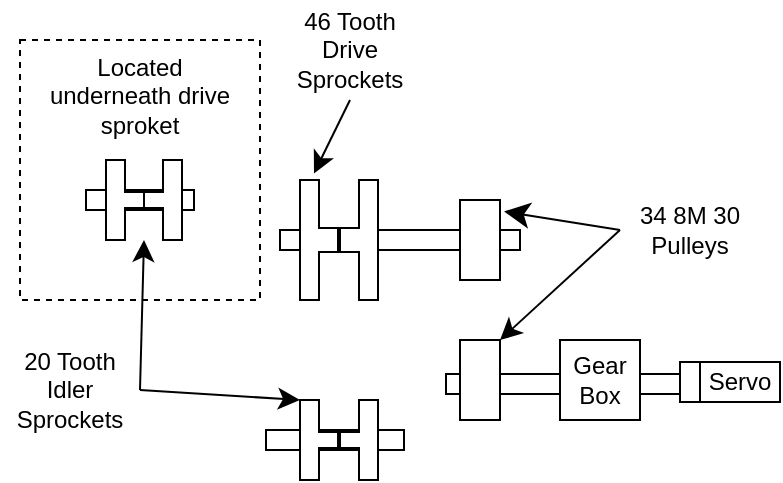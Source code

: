 <mxfile version="15.3.5" type="device"><diagram id="-kpO1VAQFp5C6elD1B5T" name="Page-1"><mxGraphModel dx="621" dy="461" grid="1" gridSize="10" guides="1" tooltips="1" connect="1" arrows="1" fold="1" page="1" pageScale="1" pageWidth="850" pageHeight="1100" math="0" shadow="0"><root><mxCell id="0"/><mxCell id="1" parent="0"/><mxCell id="E4ZB_Jllg46ez8wWoaNm-1" value="" style="rounded=0;whiteSpace=wrap;html=1;hachureGap=4;pointerEvents=0;" vertex="1" parent="1"><mxGeometry x="240" y="310" width="20" height="40" as="geometry"/></mxCell><mxCell id="E4ZB_Jllg46ez8wWoaNm-7" value="" style="shape=stencil(rZRvD4IgEMY/De9RqveN6nuQXclCcED/vn2naNOZZurG2O554HccOyCMu1TkQGKaErYjcRxRijPGjzoOoXA5JD5od2GlOCoIjvPWXOEhT75CSJ2Clb5w2Z7QLa4pBuOJ0Roh0mjXcho+woTUuJc+A6xK/2pFOfIz8GCrMwaVxIfR2Gg6lnFU+kph/CiS68Wamz59PUwuimvqGLWdmTv8KP57mTVASd0ArJcFrCYQIro0YjO7jvmEzzP5B0GXRowCJMo4GHgeqHeaslR7Opnxs7Ew0OJnqVT4FAay9i4oU3cylGr4qkrhDQ==);whiteSpace=wrap;html=1;" vertex="1" parent="1"><mxGeometry x="160" y="300" width="19" height="60" as="geometry"/></mxCell><mxCell id="E4ZB_Jllg46ez8wWoaNm-8" value="" style="shape=stencil(rZRvD4IgEMY/De9RqveN6nuQXclCcED/vn2naNOZZurG2O554HccOyCMu1TkQGKaErYjcRxRijPGjzoOoXA5JD5od2GlOCoIjvPWXOEhT75CSJ2Clb5w2Z7QLa4pBuOJ0Roh0mjXcho+woTUuJc+A6xK/2pFOfIz8GCrMwaVxIfR2Gg6lnFU+kph/CiS68Wamz59PUwuimvqGLWdmTv8KP57mTVASd0ArJcFrCYQIro0YjO7jvmEzzP5B0GXRowCJMo4GHgeqHeaslR7Opnxs7Ew0OJnqVT4FAay9i4oU3cylGr4qkrhDQ==);whiteSpace=wrap;html=1;direction=west;" vertex="1" parent="1"><mxGeometry x="180" y="300" width="19" height="60" as="geometry"/></mxCell><mxCell id="E4ZB_Jllg46ez8wWoaNm-14" value="Shafts" parent="0"/><mxCell id="E4ZB_Jllg46ez8wWoaNm-13" value="" style="rounded=0;whiteSpace=wrap;html=1;hachureGap=4;pointerEvents=0;" vertex="1" parent="E4ZB_Jllg46ez8wWoaNm-14"><mxGeometry x="150" y="325" width="120" height="10" as="geometry"/></mxCell><mxCell id="E4ZB_Jllg46ez8wWoaNm-27" value="" style="rounded=0;whiteSpace=wrap;html=1;hachureGap=4;pointerEvents=0;" vertex="1" parent="E4ZB_Jllg46ez8wWoaNm-14"><mxGeometry x="233" y="397" width="120" height="10" as="geometry"/></mxCell><mxCell id="E4ZB_Jllg46ez8wWoaNm-39" value="" style="rounded=0;whiteSpace=wrap;html=1;hachureGap=4;pointerEvents=0;" vertex="1" parent="E4ZB_Jllg46ez8wWoaNm-14"><mxGeometry x="143" y="425" width="69" height="10" as="geometry"/></mxCell><mxCell id="E4ZB_Jllg46ez8wWoaNm-40" value="" style="rounded=0;whiteSpace=wrap;html=1;hachureGap=4;pointerEvents=0;" vertex="1" parent="E4ZB_Jllg46ez8wWoaNm-14"><mxGeometry x="53" y="305" width="54" height="10" as="geometry"/></mxCell><mxCell id="E4ZB_Jllg46ez8wWoaNm-15" value="PullysSprockets" parent="0"/><mxCell id="E4ZB_Jllg46ez8wWoaNm-17" value="" style="rounded=0;whiteSpace=wrap;html=1;hachureGap=4;pointerEvents=0;" vertex="1" parent="E4ZB_Jllg46ez8wWoaNm-15"><mxGeometry x="240" y="310" width="20" height="40" as="geometry"/></mxCell><mxCell id="E4ZB_Jllg46ez8wWoaNm-18" value="" style="shape=stencil(rZRvD4IgEMY/De9RqveN6nuQXclCcED/vn2naNOZZurG2O554HccOyCMu1TkQGKaErYjcRxRijPGjzoOoXA5JD5od2GlOCoIjvPWXOEhT75CSJ2Clb5w2Z7QLa4pBuOJ0Roh0mjXcho+woTUuJc+A6xK/2pFOfIz8GCrMwaVxIfR2Gg6lnFU+kph/CiS68Wamz59PUwuimvqGLWdmTv8KP57mTVASd0ArJcFrCYQIro0YjO7jvmEzzP5B0GXRowCJMo4GHgeqHeaslR7Opnxs7Ew0OJnqVT4FAay9i4oU3cylGr4qkrhDQ==);whiteSpace=wrap;html=1;direction=west;" vertex="1" parent="E4ZB_Jllg46ez8wWoaNm-15"><mxGeometry x="180" y="300" width="19" height="60" as="geometry"/></mxCell><mxCell id="E4ZB_Jllg46ez8wWoaNm-19" value="" style="rounded=0;whiteSpace=wrap;html=1;hachureGap=4;pointerEvents=0;" vertex="1" parent="E4ZB_Jllg46ez8wWoaNm-15"><mxGeometry x="240" y="310" width="20" height="40" as="geometry"/></mxCell><mxCell id="E4ZB_Jllg46ez8wWoaNm-20" value="" style="shape=stencil(rZRvD4IgEMY/De9RqveN6nuQXclCcED/vn2naNOZZurG2O554HccOyCMu1TkQGKaErYjcRxRijPGjzoOoXA5JD5od2GlOCoIjvPWXOEhT75CSJ2Clb5w2Z7QLa4pBuOJ0Roh0mjXcho+woTUuJc+A6xK/2pFOfIz8GCrMwaVxIfR2Gg6lnFU+kph/CiS68Wamz59PUwuimvqGLWdmTv8KP57mTVASd0ArJcFrCYQIro0YjO7jvmEzzP5B0GXRowCJMo4GHgeqHeaslR7Opnxs7Ew0OJnqVT4FAay9i4oU3cylGr4qkrhDQ==);whiteSpace=wrap;html=1;direction=west;" vertex="1" parent="E4ZB_Jllg46ez8wWoaNm-15"><mxGeometry x="180" y="300" width="19" height="60" as="geometry"/></mxCell><mxCell id="E4ZB_Jllg46ez8wWoaNm-21" value="" style="rounded=0;whiteSpace=wrap;html=1;hachureGap=4;pointerEvents=0;" vertex="1" parent="E4ZB_Jllg46ez8wWoaNm-15"><mxGeometry x="240" y="310" width="20" height="40" as="geometry"/></mxCell><mxCell id="E4ZB_Jllg46ez8wWoaNm-22" value="" style="shape=stencil(rZRvD4IgEMY/De9RqveN6nuQXclCcED/vn2naNOZZurG2O554HccOyCMu1TkQGKaErYjcRxRijPGjzoOoXA5JD5od2GlOCoIjvPWXOEhT75CSJ2Clb5w2Z7QLa4pBuOJ0Roh0mjXcho+woTUuJc+A6xK/2pFOfIz8GCrMwaVxIfR2Gg6lnFU+kph/CiS68Wamz59PUwuimvqGLWdmTv8KP57mTVASd0ArJcFrCYQIro0YjO7jvmEzzP5B0GXRowCJMo4GHgeqHeaslR7Opnxs7Ew0OJnqVT4FAay9i4oU3cylGr4qkrhDQ==);whiteSpace=wrap;html=1;direction=west;" vertex="1" parent="E4ZB_Jllg46ez8wWoaNm-15"><mxGeometry x="180" y="300" width="19" height="60" as="geometry"/></mxCell><mxCell id="E4ZB_Jllg46ez8wWoaNm-23" value="" style="shape=stencil(rZRvD4IgEMY/De9RqveN6nuQXclCcED/vn2naNOZZurG2O554HccOyCMu1TkQGKaErYjcRxRijPGjzoOoXA5JD5od2GlOCoIjvPWXOEhT75CSJ2Clb5w2Z7QLa4pBuOJ0Roh0mjXcho+woTUuJc+A6xK/2pFOfIz8GCrMwaVxIfR2Gg6lnFU+kph/CiS68Wamz59PUwuimvqGLWdmTv8KP57mTVASd0ArJcFrCYQIro0YjO7jvmEzzP5B0GXRowCJMo4GHgeqHeaslR7Opnxs7Ew0OJnqVT4FAay9i4oU3cylGr4qkrhDQ==);whiteSpace=wrap;html=1;" vertex="1" parent="E4ZB_Jllg46ez8wWoaNm-15"><mxGeometry x="160" y="300" width="19" height="60" as="geometry"/></mxCell><mxCell id="E4ZB_Jllg46ez8wWoaNm-9" value="" style="shape=stencil(rZRvD4IgEMY/De9RqveN6nuQXclCcED/vn2naNOZZurG2O554HccOyCMu1TkQGKaErYjcRxRijPGjzoOoXA5JD5od2GlOCoIjvPWXOEhT75CSJ2Clb5w2Z7QLa4pBuOJ0Roh0mjXcho+woTUuJc+A6xK/2pFOfIz8GCrMwaVxIfR2Gg6lnFU+kph/CiS68Wamz59PUwuimvqGLWdmTv8KP57mTVASd0ArJcFrCYQIro0YjO7jvmEzzP5B0GXRowCJMo4GHgeqHeaslR7Opnxs7Ew0OJnqVT4FAay9i4oU3cylGr4qkrhDQ==);whiteSpace=wrap;html=1;" vertex="1" parent="E4ZB_Jllg46ez8wWoaNm-15"><mxGeometry x="160" y="410" width="19" height="40" as="geometry"/></mxCell><mxCell id="E4ZB_Jllg46ez8wWoaNm-10" value="" style="shape=stencil(rZRvD4IgEMY/De9RqveN6nuQXclCcED/vn2naNOZZurG2O554HccOyCMu1TkQGKaErYjcRxRijPGjzoOoXA5JD5od2GlOCoIjvPWXOEhT75CSJ2Clb5w2Z7QLa4pBuOJ0Roh0mjXcho+woTUuJc+A6xK/2pFOfIz8GCrMwaVxIfR2Gg6lnFU+kph/CiS68Wamz59PUwuimvqGLWdmTv8KP57mTVASd0ArJcFrCYQIro0YjO7jvmEzzP5B0GXRowCJMo4GHgeqHeaslR7Opnxs7Ew0OJnqVT4FAay9i4oU3cylGr4qkrhDQ==);whiteSpace=wrap;html=1;direction=west;" vertex="1" parent="E4ZB_Jllg46ez8wWoaNm-15"><mxGeometry x="180" y="410" width="19" height="40" as="geometry"/></mxCell><mxCell id="E4ZB_Jllg46ez8wWoaNm-26" value="" style="rounded=0;whiteSpace=wrap;html=1;hachureGap=4;pointerEvents=0;" vertex="1" parent="E4ZB_Jllg46ez8wWoaNm-15"><mxGeometry x="240" y="380" width="20" height="40" as="geometry"/></mxCell><mxCell id="E4ZB_Jllg46ez8wWoaNm-28" value="Gear Box" style="rounded=0;whiteSpace=wrap;html=1;hachureGap=4;pointerEvents=0;" vertex="1" parent="E4ZB_Jllg46ez8wWoaNm-15"><mxGeometry x="290" y="380" width="40" height="40" as="geometry"/></mxCell><mxCell id="E4ZB_Jllg46ez8wWoaNm-29" value="" style="rounded=0;whiteSpace=wrap;html=1;hachureGap=4;pointerEvents=0;" vertex="1" parent="E4ZB_Jllg46ez8wWoaNm-15"><mxGeometry x="350" y="391" width="10" height="20" as="geometry"/></mxCell><mxCell id="E4ZB_Jllg46ez8wWoaNm-30" value="Servo" style="rounded=0;whiteSpace=wrap;html=1;hachureGap=4;pointerEvents=0;" vertex="1" parent="E4ZB_Jllg46ez8wWoaNm-15"><mxGeometry x="360" y="391" width="40" height="20" as="geometry"/></mxCell><mxCell id="E4ZB_Jllg46ez8wWoaNm-31" value="34 8M 30&lt;br&gt;Pulleys" style="text;html=1;strokeColor=none;fillColor=none;align=center;verticalAlign=middle;whiteSpace=wrap;rounded=0;hachureGap=4;pointerEvents=0;" vertex="1" parent="E4ZB_Jllg46ez8wWoaNm-15"><mxGeometry x="320" y="300" width="70" height="50" as="geometry"/></mxCell><mxCell id="E4ZB_Jllg46ez8wWoaNm-32" value="" style="endArrow=classic;html=1;startSize=14;endSize=10;sourcePerimeterSpacing=8;targetPerimeterSpacing=8;exitX=0;exitY=0.5;exitDx=0;exitDy=0;entryX=1.102;entryY=0.143;entryDx=0;entryDy=0;endFill=1;entryPerimeter=0;" edge="1" parent="E4ZB_Jllg46ez8wWoaNm-15" source="E4ZB_Jllg46ez8wWoaNm-31" target="E4ZB_Jllg46ez8wWoaNm-21"><mxGeometry width="50" height="50" relative="1" as="geometry"><mxPoint x="260" y="340" as="sourcePoint"/><mxPoint x="310" y="290" as="targetPoint"/></mxGeometry></mxCell><mxCell id="E4ZB_Jllg46ez8wWoaNm-34" value="" style="endArrow=classic;html=1;startSize=14;endSize=8;sourcePerimeterSpacing=8;targetPerimeterSpacing=1;strokeWidth=1;entryX=1;entryY=0;entryDx=0;entryDy=0;exitX=0;exitY=0.5;exitDx=0;exitDy=0;" edge="1" parent="E4ZB_Jllg46ez8wWoaNm-15" source="E4ZB_Jllg46ez8wWoaNm-31" target="E4ZB_Jllg46ez8wWoaNm-26"><mxGeometry width="50" height="50" relative="1" as="geometry"><mxPoint x="40" y="530" as="sourcePoint"/><mxPoint x="90" y="480" as="targetPoint"/></mxGeometry></mxCell><mxCell id="E4ZB_Jllg46ez8wWoaNm-37" style="edgeStyle=none;curved=1;rounded=0;orthogonalLoop=1;jettySize=auto;html=1;exitX=1;exitY=0.5;exitDx=0;exitDy=0;entryX=1;entryY=0;entryDx=0;entryDy=0;endArrow=classic;endFill=1;startSize=14;endSize=8;sourcePerimeterSpacing=8;targetPerimeterSpacing=1;strokeWidth=1;" edge="1" parent="E4ZB_Jllg46ez8wWoaNm-15" source="E4ZB_Jllg46ez8wWoaNm-35" target="E4ZB_Jllg46ez8wWoaNm-24"><mxGeometry relative="1" as="geometry"/></mxCell><mxCell id="E4ZB_Jllg46ez8wWoaNm-38" style="edgeStyle=none;curved=1;rounded=0;orthogonalLoop=1;jettySize=auto;html=1;exitX=1;exitY=0.5;exitDx=0;exitDy=0;entryX=0;entryY=0;entryDx=0;entryDy=0;endArrow=classic;endFill=1;startSize=14;endSize=8;sourcePerimeterSpacing=8;targetPerimeterSpacing=1;strokeWidth=1;" edge="1" parent="E4ZB_Jllg46ez8wWoaNm-15" source="E4ZB_Jllg46ez8wWoaNm-35" target="E4ZB_Jllg46ez8wWoaNm-9"><mxGeometry relative="1" as="geometry"/></mxCell><mxCell id="E4ZB_Jllg46ez8wWoaNm-35" value="20 Tooth&lt;br&gt;Idler Sprockets" style="text;html=1;strokeColor=none;fillColor=none;align=center;verticalAlign=middle;whiteSpace=wrap;rounded=0;hachureGap=4;pointerEvents=0;" vertex="1" parent="E4ZB_Jllg46ez8wWoaNm-15"><mxGeometry x="10" y="380" width="70" height="50" as="geometry"/></mxCell><mxCell id="E4ZB_Jllg46ez8wWoaNm-42" style="edgeStyle=none;curved=1;rounded=0;orthogonalLoop=1;jettySize=auto;html=1;exitX=0.5;exitY=1;exitDx=0;exitDy=0;endArrow=classic;endFill=1;startSize=14;endSize=8;sourcePerimeterSpacing=8;targetPerimeterSpacing=1;strokeWidth=1;entryX=0.368;entryY=-0.055;entryDx=0;entryDy=0;entryPerimeter=0;" edge="1" parent="E4ZB_Jllg46ez8wWoaNm-15" source="E4ZB_Jllg46ez8wWoaNm-41" target="E4ZB_Jllg46ez8wWoaNm-23"><mxGeometry relative="1" as="geometry"><mxPoint x="170" y="290" as="targetPoint"/></mxGeometry></mxCell><mxCell id="E4ZB_Jllg46ez8wWoaNm-41" value="46 Tooth&lt;br&gt;Drive Sprockets" style="text;html=1;strokeColor=none;fillColor=none;align=center;verticalAlign=middle;whiteSpace=wrap;rounded=0;hachureGap=4;pointerEvents=0;" vertex="1" parent="E4ZB_Jllg46ez8wWoaNm-15"><mxGeometry x="150" y="210" width="70" height="50" as="geometry"/></mxCell><mxCell id="E4ZB_Jllg46ez8wWoaNm-24" value="" style="shape=stencil(rZRvD4IgEMY/De9RqveN6nuQXclCcED/vn2naNOZZurG2O554HccOyCMu1TkQGKaErYjcRxRijPGjzoOoXA5JD5od2GlOCoIjvPWXOEhT75CSJ2Clb5w2Z7QLa4pBuOJ0Roh0mjXcho+woTUuJc+A6xK/2pFOfIz8GCrMwaVxIfR2Gg6lnFU+kph/CiS68Wamz59PUwuimvqGLWdmTv8KP57mTVASd0ArJcFrCYQIro0YjO7jvmEzzP5B0GXRowCJMo4GHgeqHeaslR7Opnxs7Ew0OJnqVT4FAay9i4oU3cylGr4qkrhDQ==);whiteSpace=wrap;html=1;direction=west;" vertex="1" parent="E4ZB_Jllg46ez8wWoaNm-15"><mxGeometry x="82" y="290" width="19" height="40" as="geometry"/></mxCell><mxCell id="E4ZB_Jllg46ez8wWoaNm-25" value="" style="shape=stencil(rZRvD4IgEMY/De9RqveN6nuQXclCcED/vn2naNOZZurG2O554HccOyCMu1TkQGKaErYjcRxRijPGjzoOoXA5JD5od2GlOCoIjvPWXOEhT75CSJ2Clb5w2Z7QLa4pBuOJ0Roh0mjXcho+woTUuJc+A6xK/2pFOfIz8GCrMwaVxIfR2Gg6lnFU+kph/CiS68Wamz59PUwuimvqGLWdmTv8KP57mTVASd0ArJcFrCYQIro0YjO7jvmEzzP5B0GXRowCJMo4GHgeqHeaslR7Opnxs7Ew0OJnqVT4FAay9i4oU3cylGr4qkrhDQ==);whiteSpace=wrap;html=1;" vertex="1" parent="E4ZB_Jllg46ez8wWoaNm-15"><mxGeometry x="63" y="290" width="19" height="40" as="geometry"/></mxCell><mxCell id="E4ZB_Jllg46ez8wWoaNm-45" value="Located underneath drive sproket" style="text;html=1;strokeColor=none;fillColor=none;align=center;verticalAlign=middle;whiteSpace=wrap;rounded=0;hachureGap=4;pointerEvents=0;" vertex="1" parent="E4ZB_Jllg46ez8wWoaNm-15"><mxGeometry x="30" y="240" width="100" height="36" as="geometry"/></mxCell><mxCell id="E4ZB_Jllg46ez8wWoaNm-46" value="" style="rounded=0;whiteSpace=wrap;html=1;dashed=1;hachureGap=4;pointerEvents=0;fillColor=none;" vertex="1" parent="E4ZB_Jllg46ez8wWoaNm-15"><mxGeometry x="20" y="230" width="120" height="130" as="geometry"/></mxCell></root></mxGraphModel></diagram></mxfile>